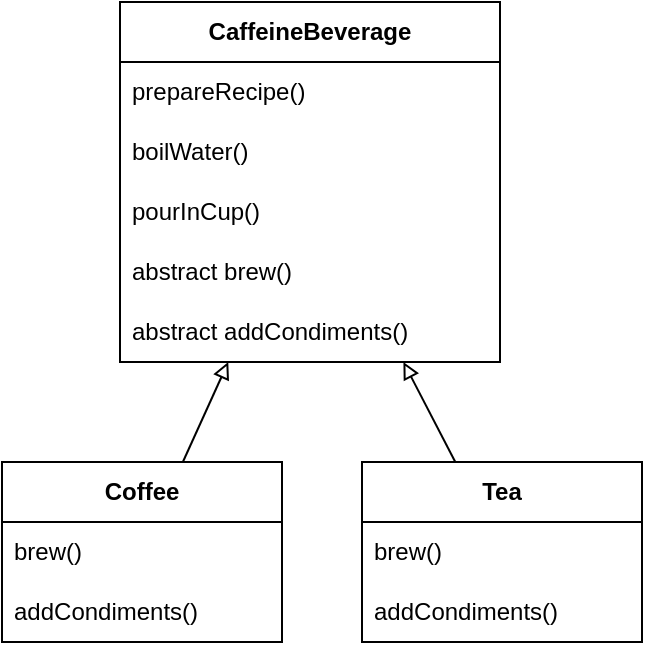 <mxfile version="20.7.4" type="device"><diagram id="ahAyE9eUKxN_0jiChCt0" name="Sayfa -1"><mxGraphModel dx="698" dy="837" grid="1" gridSize="10" guides="1" tooltips="1" connect="1" arrows="1" fold="1" page="1" pageScale="1" pageWidth="827" pageHeight="1169" math="0" shadow="0"><root><mxCell id="0"/><mxCell id="1" parent="0"/><mxCell id="ffHK4Hfl1pOz0t28nwne-1" value="CaffeineBeverage" style="swimlane;fontStyle=1;childLayout=stackLayout;horizontal=1;startSize=30;horizontalStack=0;resizeParent=1;resizeParentMax=0;resizeLast=0;collapsible=1;marginBottom=0;whiteSpace=wrap;html=1;" parent="1" vertex="1"><mxGeometry x="259" y="80" width="190" height="180" as="geometry"/></mxCell><mxCell id="ffHK4Hfl1pOz0t28nwne-2" value="prepareRecipe()" style="text;strokeColor=none;fillColor=none;align=left;verticalAlign=middle;spacingLeft=4;spacingRight=4;overflow=hidden;points=[[0,0.5],[1,0.5]];portConstraint=eastwest;rotatable=0;whiteSpace=wrap;html=1;" parent="ffHK4Hfl1pOz0t28nwne-1" vertex="1"><mxGeometry y="30" width="190" height="30" as="geometry"/></mxCell><mxCell id="ffHK4Hfl1pOz0t28nwne-3" value="boilWater()" style="text;strokeColor=none;fillColor=none;align=left;verticalAlign=middle;spacingLeft=4;spacingRight=4;overflow=hidden;points=[[0,0.5],[1,0.5]];portConstraint=eastwest;rotatable=0;whiteSpace=wrap;html=1;" parent="ffHK4Hfl1pOz0t28nwne-1" vertex="1"><mxGeometry y="60" width="190" height="30" as="geometry"/></mxCell><mxCell id="ffHK4Hfl1pOz0t28nwne-4" value="pourInCup()" style="text;strokeColor=none;fillColor=none;align=left;verticalAlign=middle;spacingLeft=4;spacingRight=4;overflow=hidden;points=[[0,0.5],[1,0.5]];portConstraint=eastwest;rotatable=0;whiteSpace=wrap;html=1;" parent="ffHK4Hfl1pOz0t28nwne-1" vertex="1"><mxGeometry y="90" width="190" height="30" as="geometry"/></mxCell><mxCell id="9hkl46rRmhigyu06-zFt-3" value="abstract brew()" style="text;strokeColor=none;fillColor=none;align=left;verticalAlign=middle;spacingLeft=4;spacingRight=4;overflow=hidden;points=[[0,0.5],[1,0.5]];portConstraint=eastwest;rotatable=0;whiteSpace=wrap;html=1;" vertex="1" parent="ffHK4Hfl1pOz0t28nwne-1"><mxGeometry y="120" width="190" height="30" as="geometry"/></mxCell><mxCell id="9hkl46rRmhigyu06-zFt-1" value="abstract addCondiments()" style="text;strokeColor=none;fillColor=none;align=left;verticalAlign=middle;spacingLeft=4;spacingRight=4;overflow=hidden;points=[[0,0.5],[1,0.5]];portConstraint=eastwest;rotatable=0;whiteSpace=wrap;html=1;" vertex="1" parent="ffHK4Hfl1pOz0t28nwne-1"><mxGeometry y="150" width="190" height="30" as="geometry"/></mxCell><mxCell id="ffHK4Hfl1pOz0t28nwne-5" value="Coffee" style="swimlane;fontStyle=1;childLayout=stackLayout;horizontal=1;startSize=30;horizontalStack=0;resizeParent=1;resizeParentMax=0;resizeLast=0;collapsible=1;marginBottom=0;whiteSpace=wrap;html=1;" parent="1" vertex="1"><mxGeometry x="200" y="310" width="140" height="90" as="geometry"/></mxCell><mxCell id="ffHK4Hfl1pOz0t28nwne-7" value="brew()" style="text;strokeColor=none;fillColor=none;align=left;verticalAlign=middle;spacingLeft=4;spacingRight=4;overflow=hidden;points=[[0,0.5],[1,0.5]];portConstraint=eastwest;rotatable=0;whiteSpace=wrap;html=1;" parent="ffHK4Hfl1pOz0t28nwne-5" vertex="1"><mxGeometry y="30" width="140" height="30" as="geometry"/></mxCell><mxCell id="ffHK4Hfl1pOz0t28nwne-8" value="addCondiments()" style="text;strokeColor=none;fillColor=none;align=left;verticalAlign=middle;spacingLeft=4;spacingRight=4;overflow=hidden;points=[[0,0.5],[1,0.5]];portConstraint=eastwest;rotatable=0;whiteSpace=wrap;html=1;" parent="ffHK4Hfl1pOz0t28nwne-5" vertex="1"><mxGeometry y="60" width="140" height="30" as="geometry"/></mxCell><mxCell id="ffHK4Hfl1pOz0t28nwne-9" value="Tea" style="swimlane;fontStyle=1;childLayout=stackLayout;horizontal=1;startSize=30;horizontalStack=0;resizeParent=1;resizeParentMax=0;resizeLast=0;collapsible=1;marginBottom=0;whiteSpace=wrap;html=1;" parent="1" vertex="1"><mxGeometry x="380" y="310" width="140" height="90" as="geometry"/></mxCell><mxCell id="ffHK4Hfl1pOz0t28nwne-11" value="brew()" style="text;strokeColor=none;fillColor=none;align=left;verticalAlign=middle;spacingLeft=4;spacingRight=4;overflow=hidden;points=[[0,0.5],[1,0.5]];portConstraint=eastwest;rotatable=0;whiteSpace=wrap;html=1;" parent="ffHK4Hfl1pOz0t28nwne-9" vertex="1"><mxGeometry y="30" width="140" height="30" as="geometry"/></mxCell><mxCell id="ffHK4Hfl1pOz0t28nwne-12" value="addCondiments()" style="text;strokeColor=none;fillColor=none;align=left;verticalAlign=middle;spacingLeft=4;spacingRight=4;overflow=hidden;points=[[0,0.5],[1,0.5]];portConstraint=eastwest;rotatable=0;whiteSpace=wrap;html=1;" parent="ffHK4Hfl1pOz0t28nwne-9" vertex="1"><mxGeometry y="60" width="140" height="30" as="geometry"/></mxCell><mxCell id="ffHK4Hfl1pOz0t28nwne-13" value="" style="endArrow=block;html=1;rounded=0;endFill=0;" parent="1" source="ffHK4Hfl1pOz0t28nwne-5" target="ffHK4Hfl1pOz0t28nwne-1" edge="1"><mxGeometry width="50" height="50" relative="1" as="geometry"><mxPoint x="50" y="260" as="sourcePoint"/><mxPoint x="100" y="210" as="targetPoint"/></mxGeometry></mxCell><mxCell id="ffHK4Hfl1pOz0t28nwne-14" value="" style="endArrow=block;html=1;rounded=0;endFill=0;" parent="1" source="ffHK4Hfl1pOz0t28nwne-9" target="ffHK4Hfl1pOz0t28nwne-1" edge="1"><mxGeometry width="50" height="50" relative="1" as="geometry"><mxPoint x="308.421" y="280" as="sourcePoint"/><mxPoint x="341.579" y="210" as="targetPoint"/></mxGeometry></mxCell></root></mxGraphModel></diagram></mxfile>